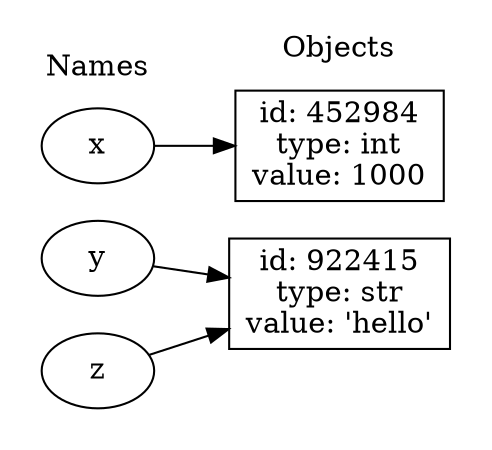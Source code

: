 
digraph G {
    rankdir=LR;
    subgraph cluster0 {
        x;
        y;
        z;
        label="Names";
        color=white;
    }
    subgraph cluster1 {
        object0 [shape=box,label="id: 452984\ntype: int\nvalue: 1000"]
        object1 [shape=box,label="id: 922415\ntype: str\nvalue: 'hello'"];
        label="Objects";
        color=white;
    }
    z->object1;
    x->object0;
    y->object1;
}
